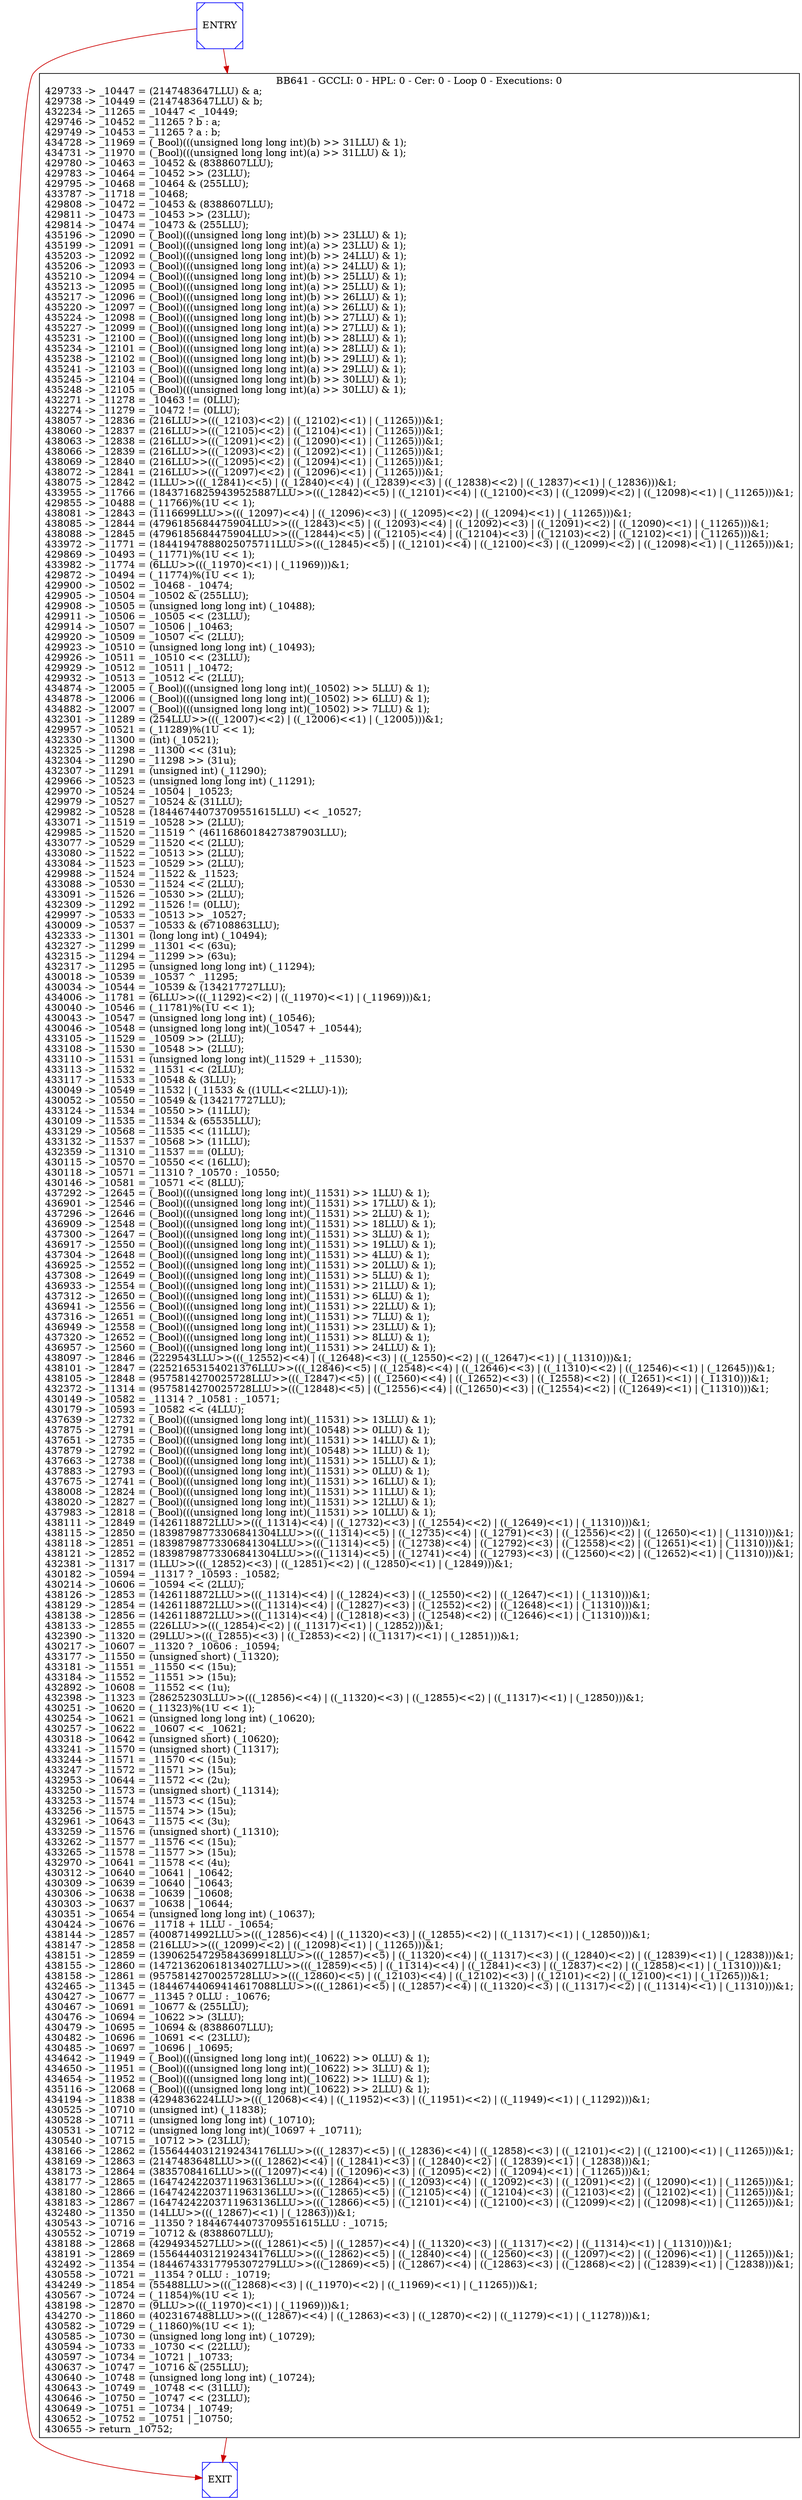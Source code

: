digraph G {
0[color=blue,shape=Msquare, label="ENTRY"];
1[color=blue,shape=Msquare, label="EXIT"];
2[shape=box, label="BB641 - GCCLI: 0 - HPL: 0 - Cer: 0 - Loop 0 - Executions: 0\n429733 -> _10447 = (2147483647LLU) & a;\l429738 -> _10449 = (2147483647LLU) & b;\l432234 -> _11265 = _10447 < _10449;\l429746 -> _10452 = _11265 ? b : a;\l429749 -> _10453 = _11265 ? a : b;\l434728 -> _11969 = (_Bool)(((unsigned long long int)(b) >> 31LLU) & 1);\l434731 -> _11970 = (_Bool)(((unsigned long long int)(a) >> 31LLU) & 1);\l429780 -> _10463 = _10452 & (8388607LLU);\l429783 -> _10464 = _10452 >> (23LLU);\l429795 -> _10468 = _10464 & (255LLU);\l433787 -> _11718 = _10468;\l429808 -> _10472 = _10453 & (8388607LLU);\l429811 -> _10473 = _10453 >> (23LLU);\l429814 -> _10474 = _10473 & (255LLU);\l435196 -> _12090 = (_Bool)(((unsigned long long int)(b) >> 23LLU) & 1);\l435199 -> _12091 = (_Bool)(((unsigned long long int)(a) >> 23LLU) & 1);\l435203 -> _12092 = (_Bool)(((unsigned long long int)(b) >> 24LLU) & 1);\l435206 -> _12093 = (_Bool)(((unsigned long long int)(a) >> 24LLU) & 1);\l435210 -> _12094 = (_Bool)(((unsigned long long int)(b) >> 25LLU) & 1);\l435213 -> _12095 = (_Bool)(((unsigned long long int)(a) >> 25LLU) & 1);\l435217 -> _12096 = (_Bool)(((unsigned long long int)(b) >> 26LLU) & 1);\l435220 -> _12097 = (_Bool)(((unsigned long long int)(a) >> 26LLU) & 1);\l435224 -> _12098 = (_Bool)(((unsigned long long int)(b) >> 27LLU) & 1);\l435227 -> _12099 = (_Bool)(((unsigned long long int)(a) >> 27LLU) & 1);\l435231 -> _12100 = (_Bool)(((unsigned long long int)(b) >> 28LLU) & 1);\l435234 -> _12101 = (_Bool)(((unsigned long long int)(a) >> 28LLU) & 1);\l435238 -> _12102 = (_Bool)(((unsigned long long int)(b) >> 29LLU) & 1);\l435241 -> _12103 = (_Bool)(((unsigned long long int)(a) >> 29LLU) & 1);\l435245 -> _12104 = (_Bool)(((unsigned long long int)(b) >> 30LLU) & 1);\l435248 -> _12105 = (_Bool)(((unsigned long long int)(a) >> 30LLU) & 1);\l432271 -> _11278 = _10463 != (0LLU);\l432274 -> _11279 = _10472 != (0LLU);\l438057 -> _12836 = (216LLU>>(((_12103)<<2) | ((_12102)<<1) | (_11265)))&1;\l438060 -> _12837 = (216LLU>>(((_12105)<<2) | ((_12104)<<1) | (_11265)))&1;\l438063 -> _12838 = (216LLU>>(((_12091)<<2) | ((_12090)<<1) | (_11265)))&1;\l438066 -> _12839 = (216LLU>>(((_12093)<<2) | ((_12092)<<1) | (_11265)))&1;\l438069 -> _12840 = (216LLU>>(((_12095)<<2) | ((_12094)<<1) | (_11265)))&1;\l438072 -> _12841 = (216LLU>>(((_12097)<<2) | ((_12096)<<1) | (_11265)))&1;\l438075 -> _12842 = (1LLU>>(((_12841)<<5) | ((_12840)<<4) | ((_12839)<<3) | ((_12838)<<2) | ((_12837)<<1) | (_12836)))&1;\l433955 -> _11766 = (18437168259439525887LLU>>(((_12842)<<5) | ((_12101)<<4) | ((_12100)<<3) | ((_12099)<<2) | ((_12098)<<1) | (_11265)))&1;\l429855 -> _10488 = (_11766)%(1U << 1);\l438081 -> _12843 = (1116699LLU>>(((_12097)<<4) | ((_12096)<<3) | ((_12095)<<2) | ((_12094)<<1) | (_11265)))&1;\l438085 -> _12844 = (4796185684475904LLU>>(((_12843)<<5) | ((_12093)<<4) | ((_12092)<<3) | ((_12091)<<2) | ((_12090)<<1) | (_11265)))&1;\l438088 -> _12845 = (4796185684475904LLU>>(((_12844)<<5) | ((_12105)<<4) | ((_12104)<<3) | ((_12103)<<2) | ((_12102)<<1) | (_11265)))&1;\l433972 -> _11771 = (18441947888025075711LLU>>(((_12845)<<5) | ((_12101)<<4) | ((_12100)<<3) | ((_12099)<<2) | ((_12098)<<1) | (_11265)))&1;\l429869 -> _10493 = (_11771)%(1U << 1);\l433982 -> _11774 = (6LLU>>(((_11970)<<1) | (_11969)))&1;\l429872 -> _10494 = (_11774)%(1U << 1);\l429900 -> _10502 = _10468 - _10474;\l429905 -> _10504 = _10502 & (255LLU);\l429908 -> _10505 = (unsigned long long int) (_10488);\l429911 -> _10506 = _10505 << (23LLU);\l429914 -> _10507 = _10506 | _10463;\l429920 -> _10509 = _10507 << (2LLU);\l429923 -> _10510 = (unsigned long long int) (_10493);\l429926 -> _10511 = _10510 << (23LLU);\l429929 -> _10512 = _10511 | _10472;\l429932 -> _10513 = _10512 << (2LLU);\l434874 -> _12005 = (_Bool)(((unsigned long long int)(_10502) >> 5LLU) & 1);\l434878 -> _12006 = (_Bool)(((unsigned long long int)(_10502) >> 6LLU) & 1);\l434882 -> _12007 = (_Bool)(((unsigned long long int)(_10502) >> 7LLU) & 1);\l432301 -> _11289 = (254LLU>>(((_12007)<<2) | ((_12006)<<1) | (_12005)))&1;\l429957 -> _10521 = (_11289)%(1U << 1);\l432330 -> _11300 = (int) (_10521);\l432325 -> _11298 = _11300 << (31u);\l432304 -> _11290 = _11298 >> (31u);\l432307 -> _11291 = (unsigned int) (_11290);\l429966 -> _10523 = (unsigned long long int) (_11291);\l429970 -> _10524 = _10504 | _10523;\l429979 -> _10527 = _10524 & (31LLU);\l429982 -> _10528 = (18446744073709551615LLU) << _10527;\l433071 -> _11519 = _10528 >> (2LLU);\l429985 -> _11520 = _11519 ^ (4611686018427387903LLU);\l433077 -> _10529 = _11520 << (2LLU);\l433080 -> _11522 = _10513 >> (2LLU);\l433084 -> _11523 = _10529 >> (2LLU);\l429988 -> _11524 = _11522 & _11523;\l433088 -> _10530 = _11524 << (2LLU);\l433091 -> _11526 = _10530 >> (2LLU);\l432309 -> _11292 = _11526 != (0LLU);\l429997 -> _10533 = _10513 >> _10527;\l430009 -> _10537 = _10533 & (67108863LLU);\l432333 -> _11301 = (long long int) (_10494);\l432327 -> _11299 = _11301 << (63u);\l432315 -> _11294 = _11299 >> (63u);\l432317 -> _11295 = (unsigned long long int) (_11294);\l430018 -> _10539 = _10537 ^ _11295;\l430034 -> _10544 = _10539 & (134217727LLU);\l434006 -> _11781 = (6LLU>>(((_11292)<<2) | ((_11970)<<1) | (_11969)))&1;\l430040 -> _10546 = (_11781)%(1U << 1);\l430043 -> _10547 = (unsigned long long int) (_10546);\l430046 -> _10548 = (unsigned long long int)(_10547 + _10544);\l433105 -> _11529 = _10509 >> (2LLU);\l433108 -> _11530 = _10548 >> (2LLU);\l433110 -> _11531 = (unsigned long long int)(_11529 + _11530);\l433113 -> _11532 = _11531 << (2LLU);\l433117 -> _11533 = _10548 & (3LLU);\l430049 -> _10549 = _11532 | (_11533 & ((1ULL<<2LLU)-1));\l430052 -> _10550 = _10549 & (134217727LLU);\l433124 -> _11534 = _10550 >> (11LLU);\l430109 -> _11535 = _11534 & (65535LLU);\l433129 -> _10568 = _11535 << (11LLU);\l433132 -> _11537 = _10568 >> (11LLU);\l432359 -> _11310 = _11537 == (0LLU);\l430115 -> _10570 = _10550 << (16LLU);\l430118 -> _10571 = _11310 ? _10570 : _10550;\l430146 -> _10581 = _10571 << (8LLU);\l437292 -> _12645 = (_Bool)(((unsigned long long int)(_11531) >> 1LLU) & 1);\l436901 -> _12546 = (_Bool)(((unsigned long long int)(_11531) >> 17LLU) & 1);\l437296 -> _12646 = (_Bool)(((unsigned long long int)(_11531) >> 2LLU) & 1);\l436909 -> _12548 = (_Bool)(((unsigned long long int)(_11531) >> 18LLU) & 1);\l437300 -> _12647 = (_Bool)(((unsigned long long int)(_11531) >> 3LLU) & 1);\l436917 -> _12550 = (_Bool)(((unsigned long long int)(_11531) >> 19LLU) & 1);\l437304 -> _12648 = (_Bool)(((unsigned long long int)(_11531) >> 4LLU) & 1);\l436925 -> _12552 = (_Bool)(((unsigned long long int)(_11531) >> 20LLU) & 1);\l437308 -> _12649 = (_Bool)(((unsigned long long int)(_11531) >> 5LLU) & 1);\l436933 -> _12554 = (_Bool)(((unsigned long long int)(_11531) >> 21LLU) & 1);\l437312 -> _12650 = (_Bool)(((unsigned long long int)(_11531) >> 6LLU) & 1);\l436941 -> _12556 = (_Bool)(((unsigned long long int)(_11531) >> 22LLU) & 1);\l437316 -> _12651 = (_Bool)(((unsigned long long int)(_11531) >> 7LLU) & 1);\l436949 -> _12558 = (_Bool)(((unsigned long long int)(_11531) >> 23LLU) & 1);\l437320 -> _12652 = (_Bool)(((unsigned long long int)(_11531) >> 8LLU) & 1);\l436957 -> _12560 = (_Bool)(((unsigned long long int)(_11531) >> 24LLU) & 1);\l438097 -> _12846 = (2229543LLU>>(((_12552)<<4) | ((_12648)<<3) | ((_12550)<<2) | ((_12647)<<1) | (_11310)))&1;\l438101 -> _12847 = (22521653154021376LLU>>(((_12846)<<5) | ((_12548)<<4) | ((_12646)<<3) | ((_11310)<<2) | ((_12546)<<1) | (_12645)))&1;\l438105 -> _12848 = (9575814270025728LLU>>(((_12847)<<5) | ((_12560)<<4) | ((_12652)<<3) | ((_12558)<<2) | ((_12651)<<1) | (_11310)))&1;\l432372 -> _11314 = (9575814270025728LLU>>(((_12848)<<5) | ((_12556)<<4) | ((_12650)<<3) | ((_12554)<<2) | ((_12649)<<1) | (_11310)))&1;\l430149 -> _10582 = _11314 ? _10581 : _10571;\l430179 -> _10593 = _10582 << (4LLU);\l437639 -> _12732 = (_Bool)(((unsigned long long int)(_11531) >> 13LLU) & 1);\l437875 -> _12791 = (_Bool)(((unsigned long long int)(_10548) >> 0LLU) & 1);\l437651 -> _12735 = (_Bool)(((unsigned long long int)(_11531) >> 14LLU) & 1);\l437879 -> _12792 = (_Bool)(((unsigned long long int)(_10548) >> 1LLU) & 1);\l437663 -> _12738 = (_Bool)(((unsigned long long int)(_11531) >> 15LLU) & 1);\l437883 -> _12793 = (_Bool)(((unsigned long long int)(_11531) >> 0LLU) & 1);\l437675 -> _12741 = (_Bool)(((unsigned long long int)(_11531) >> 16LLU) & 1);\l438008 -> _12824 = (_Bool)(((unsigned long long int)(_11531) >> 11LLU) & 1);\l438020 -> _12827 = (_Bool)(((unsigned long long int)(_11531) >> 12LLU) & 1);\l437983 -> _12818 = (_Bool)(((unsigned long long int)(_11531) >> 10LLU) & 1);\l438111 -> _12849 = (1426118872LLU>>(((_11314)<<4) | ((_12732)<<3) | ((_12554)<<2) | ((_12649)<<1) | (_11310)))&1;\l438115 -> _12850 = (18398798773306841304LLU>>(((_11314)<<5) | ((_12735)<<4) | ((_12791)<<3) | ((_12556)<<2) | ((_12650)<<1) | (_11310)))&1;\l438118 -> _12851 = (18398798773306841304LLU>>(((_11314)<<5) | ((_12738)<<4) | ((_12792)<<3) | ((_12558)<<2) | ((_12651)<<1) | (_11310)))&1;\l438121 -> _12852 = (18398798773306841304LLU>>(((_11314)<<5) | ((_12741)<<4) | ((_12793)<<3) | ((_12560)<<2) | ((_12652)<<1) | (_11310)))&1;\l432381 -> _11317 = (1LLU>>(((_12852)<<3) | ((_12851)<<2) | ((_12850)<<1) | (_12849)))&1;\l430182 -> _10594 = _11317 ? _10593 : _10582;\l430214 -> _10606 = _10594 << (2LLU);\l438126 -> _12853 = (1426118872LLU>>(((_11314)<<4) | ((_12824)<<3) | ((_12550)<<2) | ((_12647)<<1) | (_11310)))&1;\l438129 -> _12854 = (1426118872LLU>>(((_11314)<<4) | ((_12827)<<3) | ((_12552)<<2) | ((_12648)<<1) | (_11310)))&1;\l438138 -> _12856 = (1426118872LLU>>(((_11314)<<4) | ((_12818)<<3) | ((_12548)<<2) | ((_12646)<<1) | (_11310)))&1;\l438133 -> _12855 = (226LLU>>(((_12854)<<2) | ((_11317)<<1) | (_12852)))&1;\l432390 -> _11320 = (29LLU>>(((_12855)<<3) | ((_12853)<<2) | ((_11317)<<1) | (_12851)))&1;\l430217 -> _10607 = _11320 ? _10606 : _10594;\l433177 -> _11550 = (unsigned short) (_11320);\l433181 -> _11551 = _11550 << (15u);\l433184 -> _11552 = _11551 >> (15u);\l432892 -> _10608 = _11552 << (1u);\l432398 -> _11323 = (286252303LLU>>(((_12856)<<4) | ((_11320)<<3) | ((_12855)<<2) | ((_11317)<<1) | (_12850)))&1;\l430251 -> _10620 = (_11323)%(1U << 1);\l430254 -> _10621 = (unsigned long long int) (_10620);\l430257 -> _10622 = _10607 << _10621;\l430318 -> _10642 = (unsigned short) (_10620);\l433241 -> _11570 = (unsigned short) (_11317);\l433244 -> _11571 = _11570 << (15u);\l433247 -> _11572 = _11571 >> (15u);\l432953 -> _10644 = _11572 << (2u);\l433250 -> _11573 = (unsigned short) (_11314);\l433253 -> _11574 = _11573 << (15u);\l433256 -> _11575 = _11574 >> (15u);\l432961 -> _10643 = _11575 << (3u);\l433259 -> _11576 = (unsigned short) (_11310);\l433262 -> _11577 = _11576 << (15u);\l433265 -> _11578 = _11577 >> (15u);\l432970 -> _10641 = _11578 << (4u);\l430312 -> _10640 = _10641 | _10642;\l430309 -> _10639 = _10640 | _10643;\l430306 -> _10638 = _10639 | _10608;\l430303 -> _10637 = _10638 | _10644;\l430351 -> _10654 = (unsigned long long int) (_10637);\l430424 -> _10676 = _11718 + 1LLU - _10654;\l438144 -> _12857 = (4008714992LLU>>(((_12856)<<4) | ((_11320)<<3) | ((_12855)<<2) | ((_11317)<<1) | (_12850)))&1;\l438147 -> _12858 = (216LLU>>(((_12099)<<2) | ((_12098)<<1) | (_11265)))&1;\l438151 -> _12859 = (13906254729584369918LLU>>(((_12857)<<5) | ((_11320)<<4) | ((_11317)<<3) | ((_12840)<<2) | ((_12839)<<1) | (_12838)))&1;\l438155 -> _12860 = (147213620618134027LLU>>(((_12859)<<5) | ((_11314)<<4) | ((_12841)<<3) | ((_12837)<<2) | ((_12858)<<1) | (_11310)))&1;\l438158 -> _12861 = (9575814270025728LLU>>(((_12860)<<5) | ((_12103)<<4) | ((_12102)<<3) | ((_12101)<<2) | ((_12100)<<1) | (_11265)))&1;\l432465 -> _11345 = (18446744069414617088LLU>>(((_12861)<<5) | ((_12857)<<4) | ((_11320)<<3) | ((_11317)<<2) | ((_11314)<<1) | (_11310)))&1;\l430427 -> _10677 = _11345 ? 0LLU : _10676;\l430467 -> _10691 = _10677 & (255LLU);\l430476 -> _10694 = _10622 >> (3LLU);\l430479 -> _10695 = _10694 & (8388607LLU);\l430482 -> _10696 = _10691 << (23LLU);\l430485 -> _10697 = _10696 | _10695;\l434642 -> _11949 = (_Bool)(((unsigned long long int)(_10622) >> 0LLU) & 1);\l434650 -> _11951 = (_Bool)(((unsigned long long int)(_10622) >> 3LLU) & 1);\l434654 -> _11952 = (_Bool)(((unsigned long long int)(_10622) >> 1LLU) & 1);\l435116 -> _12068 = (_Bool)(((unsigned long long int)(_10622) >> 2LLU) & 1);\l434194 -> _11838 = (4294836224LLU>>(((_12068)<<4) | ((_11952)<<3) | ((_11951)<<2) | ((_11949)<<1) | (_11292)))&1;\l430525 -> _10710 = (unsigned int) (_11838);\l430528 -> _10711 = (unsigned long long int) (_10710);\l430531 -> _10712 = (unsigned long long int)(_10697 + _10711);\l430540 -> _10715 = _10712 >> (23LLU);\l438166 -> _12862 = (15564440312192434176LLU>>(((_12837)<<5) | ((_12836)<<4) | ((_12858)<<3) | ((_12101)<<2) | ((_12100)<<1) | (_11265)))&1;\l438169 -> _12863 = (2147483648LLU>>(((_12862)<<4) | ((_12841)<<3) | ((_12840)<<2) | ((_12839)<<1) | (_12838)))&1;\l438173 -> _12864 = (3835708416LLU>>(((_12097)<<4) | ((_12096)<<3) | ((_12095)<<2) | ((_12094)<<1) | (_11265)))&1;\l438177 -> _12865 = (16474242203711963136LLU>>(((_12864)<<5) | ((_12093)<<4) | ((_12092)<<3) | ((_12091)<<2) | ((_12090)<<1) | (_11265)))&1;\l438180 -> _12866 = (16474242203711963136LLU>>(((_12865)<<5) | ((_12105)<<4) | ((_12104)<<3) | ((_12103)<<2) | ((_12102)<<1) | (_11265)))&1;\l438183 -> _12867 = (16474242203711963136LLU>>(((_12866)<<5) | ((_12101)<<4) | ((_12100)<<3) | ((_12099)<<2) | ((_12098)<<1) | (_11265)))&1;\l432480 -> _11350 = (14LLU>>(((_12867)<<1) | (_12863)))&1;\l430543 -> _10716 = _11350 ? 18446744073709551615LLU : _10715;\l430552 -> _10719 = _10712 & (8388607LLU);\l438188 -> _12868 = (4294934527LLU>>(((_12861)<<5) | ((_12857)<<4) | ((_11320)<<3) | ((_11317)<<2) | ((_11314)<<1) | (_11310)))&1;\l438191 -> _12869 = (15564440312192434176LLU>>(((_12862)<<5) | ((_12840)<<4) | ((_12560)<<3) | ((_12097)<<2) | ((_12096)<<1) | (_11265)))&1;\l432492 -> _11354 = (18446743317795307279LLU>>(((_12869)<<5) | ((_12867)<<4) | ((_12863)<<3) | ((_12868)<<2) | ((_12839)<<1) | (_12838)))&1;\l430558 -> _10721 = _11354 ? 0LLU : _10719;\l434249 -> _11854 = (55488LLU>>(((_12868)<<3) | ((_11970)<<2) | ((_11969)<<1) | (_11265)))&1;\l430567 -> _10724 = (_11854)%(1U << 1);\l438198 -> _12870 = (9LLU>>(((_11970)<<1) | (_11969)))&1;\l434270 -> _11860 = (4023167488LLU>>(((_12867)<<4) | ((_12863)<<3) | ((_12870)<<2) | ((_11279)<<1) | (_11278)))&1;\l430582 -> _10729 = (_11860)%(1U << 1);\l430585 -> _10730 = (unsigned long long int) (_10729);\l430594 -> _10733 = _10730 << (22LLU);\l430597 -> _10734 = _10721 | _10733;\l430637 -> _10747 = _10716 & (255LLU);\l430640 -> _10748 = (unsigned long long int) (_10724);\l430643 -> _10749 = _10748 << (31LLU);\l430646 -> _10750 = _10747 << (23LLU);\l430649 -> _10751 = _10734 | _10749;\l430652 -> _10752 = _10751 | _10750;\l430655 -> return _10752;\l"];
0->1 [fontcolor=blue, color=red3];
0->2 [fontcolor=blue, color=red3];
2->1 [fontcolor=blue, color=red3];
}
